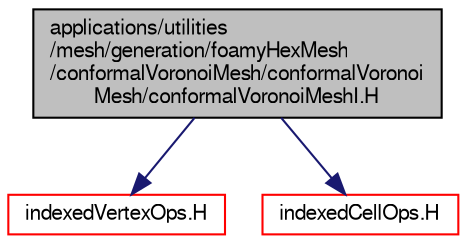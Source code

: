 digraph "applications/utilities/mesh/generation/foamyHexMesh/conformalVoronoiMesh/conformalVoronoiMesh/conformalVoronoiMeshI.H"
{
  bgcolor="transparent";
  edge [fontname="FreeSans",fontsize="10",labelfontname="FreeSans",labelfontsize="10"];
  node [fontname="FreeSans",fontsize="10",shape=record];
  Node0 [label="applications/utilities\l/mesh/generation/foamyHexMesh\l/conformalVoronoiMesh/conformalVoronoi\lMesh/conformalVoronoiMeshI.H",height=0.2,width=0.4,color="black", fillcolor="grey75", style="filled", fontcolor="black"];
  Node0 -> Node1 [color="midnightblue",fontsize="10",style="solid",fontname="FreeSans"];
  Node1 [label="indexedVertexOps.H",height=0.2,width=0.4,color="red",URL="$a18263.html"];
  Node0 -> Node25 [color="midnightblue",fontsize="10",style="solid",fontname="FreeSans"];
  Node25 [label="indexedCellOps.H",height=0.2,width=0.4,color="red",URL="$a18242.html"];
}
